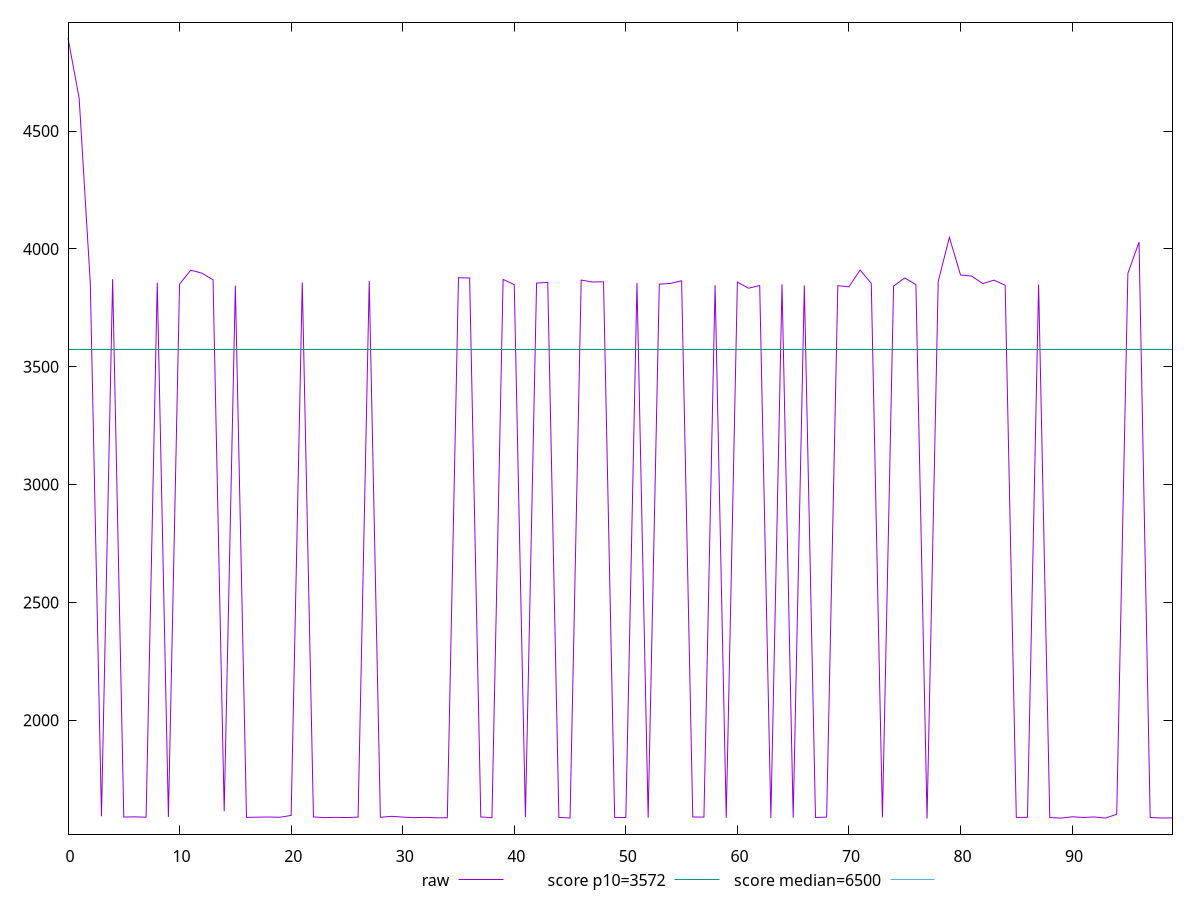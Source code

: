 reset

$raw <<EOF
0 4895.148999999999
1 4638.627
2 3852.751
3 1592.9816500000002
4 3871.685
5 1589.7889499999997
6 1590.56
7 1588.91325
8 3856.9517
9 1590.0965
10 3850.7751
11 3909.6589999999997
12 3897.2700000000004
13 3869.0103000000004
14 1614.1449499999999
15 3844.5209999999997
16 1588.2770500000001
17 1589.2665
18 1589.8740000000003
19 1588.7700999999997
20 1596.643
21 3857.9800000000005
22 1590.2193499999998
23 1587.06375
24 1588.531
25 1587.4337
26 1589.5522999999998
27 3863.734999999999
28 1588.6433499999998
29 1592.6868999999997
30 1589.52295
31 1587.1275
32 1588.4815
33 1586.5711999999999
34 1586.5869999999998
35 3877.572
36 3876.7298
37 1590.1889999999999
38 1586.9122
39 3870.7369999999996
40 3848.1689
41 1589.3954999999999
42 3854.9127000000003
43 3858.1240000000003
44 1588.3276999999998
45 1585.6161499999998
46 3867.758
47 3859.6208
48 3860.4489999999996
49 1588.2465500000003
50 1587.6942999999997
51 3854.9581999999996
52 1586.926
53 3850.523
54 3853.4298
55 3864.9962000000005
56 1590.0545000000002
57 1589.289
58 3845.9726
59 1586.0640999999998
60 3859.135
61 3833.2029999999995
62 3844.7124
63 1585.45255
64 3850.1254000000004
65 1587.0113499999995
66 3845.196
67 1588.0135
68 1589.3999999999996
69 3843.9839999999995
70 3839.1920000000005
71 3910.3329
72 3853.8810000000008
73 1588.0097999999998
74 3842.3307
75 3876.887
76 3848.6106
77 1583.4740000000002
78 3861.8783999999996
79 4049.043
80 3889.4846
81 3884.5024000000003
82 3852.5766999999996
83 3867.4779
84 3846.003
85 1588.1115000000002
86 1588.6399999999999
87 3848.7053000000005
88 1587.73135
89 1585.2314999999999
90 1590.891
91 1588.1135
92 1589.99615
93 1585.5263999999997
94 1601.466
95 3896.3459999999995
96 4028.4919999999997
97 1587.9195
98 1585.7503500000003
99 1586.1997000000001
EOF

set key outside below
set xrange [0:99]
set yrange [1517.2405:4961.3825]
set trange [1517.2405:4961.3825]
set terminal svg size 640, 500 enhanced background rgb 'white'
set output "report_00019_2021-02-10T18-14-37.922Z//first-cpu-idle/samples/pages+cached+noadtech+nomedia+nocss/raw/values.svg"

plot $raw title "raw" with line, \
     3572 title "score p10=3572", \
     6500 title "score median=6500"

reset
